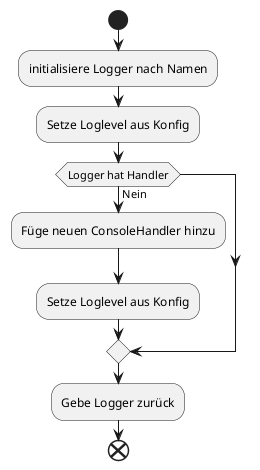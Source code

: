 @startuml
start
:initialisiere Logger nach Namen;
:Setze Loglevel aus Konfig;
if (Logger hat Handler) then (Nein)
    :Füge neuen ConsoleHandler hinzu;
    :Setze Loglevel aus Konfig;
endif
:Gebe Logger zurück;
end
@enduml